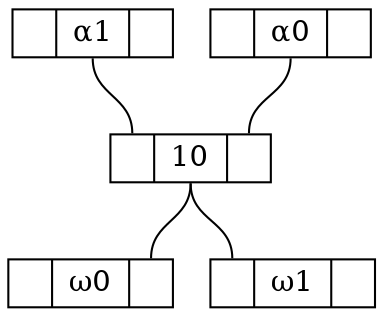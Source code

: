 graph "2 binairy tree general" {
	node [height=.1 shape=record]
	10 [label="<f0> |<f1> 10|<f2>"]
	10:f1 -- "ω0":f2
	"ω0" [label="<f0> |<f1> ω0|<f2>"]
	10:f1 -- "ω1":f0
	"ω1" [label="<f0> |<f1> ω1|<f2>"]
	"α0":f1 -- 10:f2
	"α0" [label="<f0> |<f1> α0|<f2>"]
	"α1":f1 -- 10:f0
	"α1" [label="<f0> |<f1> α1|<f2>"]
}
